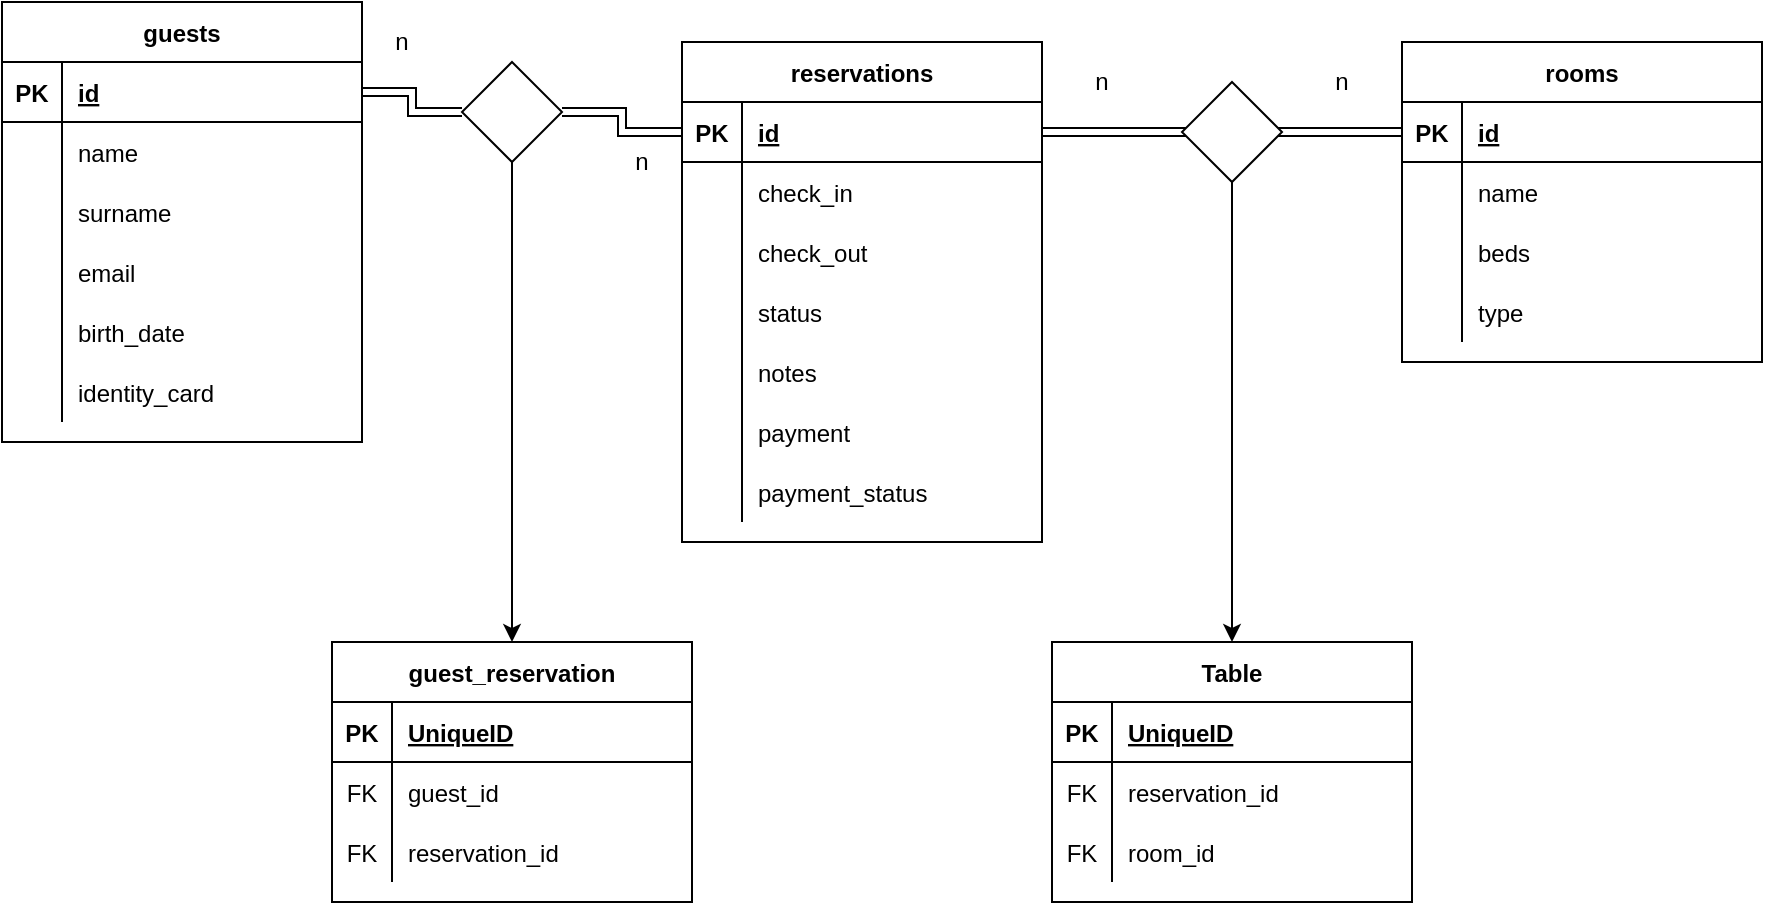 <mxfile version="14.6.9" type="device"><diagram id="K-wkFMfAbV6j3mYJU_pT" name="Page-1"><mxGraphModel dx="1038" dy="580" grid="1" gridSize="10" guides="1" tooltips="1" connect="1" arrows="1" fold="1" page="1" pageScale="1" pageWidth="827" pageHeight="1169" math="0" shadow="0"><root><mxCell id="0"/><mxCell id="1" parent="0"/><mxCell id="HV0Rt-9LddxeeAYcpC2v-1" value="rooms" style="shape=table;startSize=30;container=1;collapsible=1;childLayout=tableLayout;fixedRows=1;rowLines=0;fontStyle=1;align=center;resizeLast=1;" parent="1" vertex="1"><mxGeometry x="750" y="30" width="180" height="160" as="geometry"/></mxCell><mxCell id="HV0Rt-9LddxeeAYcpC2v-2" value="" style="shape=partialRectangle;collapsible=0;dropTarget=0;pointerEvents=0;fillColor=none;top=0;left=0;bottom=1;right=0;points=[[0,0.5],[1,0.5]];portConstraint=eastwest;" parent="HV0Rt-9LddxeeAYcpC2v-1" vertex="1"><mxGeometry y="30" width="180" height="30" as="geometry"/></mxCell><mxCell id="HV0Rt-9LddxeeAYcpC2v-3" value="PK" style="shape=partialRectangle;connectable=0;fillColor=none;top=0;left=0;bottom=0;right=0;fontStyle=1;overflow=hidden;" parent="HV0Rt-9LddxeeAYcpC2v-2" vertex="1"><mxGeometry width="30" height="30" as="geometry"/></mxCell><mxCell id="HV0Rt-9LddxeeAYcpC2v-4" value="id" style="shape=partialRectangle;connectable=0;fillColor=none;top=0;left=0;bottom=0;right=0;align=left;spacingLeft=6;fontStyle=5;overflow=hidden;" parent="HV0Rt-9LddxeeAYcpC2v-2" vertex="1"><mxGeometry x="30" width="150" height="30" as="geometry"/></mxCell><mxCell id="HV0Rt-9LddxeeAYcpC2v-5" value="" style="shape=partialRectangle;collapsible=0;dropTarget=0;pointerEvents=0;fillColor=none;top=0;left=0;bottom=0;right=0;points=[[0,0.5],[1,0.5]];portConstraint=eastwest;" parent="HV0Rt-9LddxeeAYcpC2v-1" vertex="1"><mxGeometry y="60" width="180" height="30" as="geometry"/></mxCell><mxCell id="HV0Rt-9LddxeeAYcpC2v-6" value="" style="shape=partialRectangle;connectable=0;fillColor=none;top=0;left=0;bottom=0;right=0;editable=1;overflow=hidden;" parent="HV0Rt-9LddxeeAYcpC2v-5" vertex="1"><mxGeometry width="30" height="30" as="geometry"/></mxCell><mxCell id="HV0Rt-9LddxeeAYcpC2v-7" value="name" style="shape=partialRectangle;connectable=0;fillColor=none;top=0;left=0;bottom=0;right=0;align=left;spacingLeft=6;overflow=hidden;" parent="HV0Rt-9LddxeeAYcpC2v-5" vertex="1"><mxGeometry x="30" width="150" height="30" as="geometry"/></mxCell><mxCell id="HV0Rt-9LddxeeAYcpC2v-8" value="" style="shape=partialRectangle;collapsible=0;dropTarget=0;pointerEvents=0;fillColor=none;top=0;left=0;bottom=0;right=0;points=[[0,0.5],[1,0.5]];portConstraint=eastwest;" parent="HV0Rt-9LddxeeAYcpC2v-1" vertex="1"><mxGeometry y="90" width="180" height="30" as="geometry"/></mxCell><mxCell id="HV0Rt-9LddxeeAYcpC2v-9" value="" style="shape=partialRectangle;connectable=0;fillColor=none;top=0;left=0;bottom=0;right=0;editable=1;overflow=hidden;" parent="HV0Rt-9LddxeeAYcpC2v-8" vertex="1"><mxGeometry width="30" height="30" as="geometry"/></mxCell><mxCell id="HV0Rt-9LddxeeAYcpC2v-10" value="beds" style="shape=partialRectangle;connectable=0;fillColor=none;top=0;left=0;bottom=0;right=0;align=left;spacingLeft=6;overflow=hidden;" parent="HV0Rt-9LddxeeAYcpC2v-8" vertex="1"><mxGeometry x="30" width="150" height="30" as="geometry"/></mxCell><mxCell id="HV0Rt-9LddxeeAYcpC2v-11" value="" style="shape=partialRectangle;collapsible=0;dropTarget=0;pointerEvents=0;fillColor=none;top=0;left=0;bottom=0;right=0;points=[[0,0.5],[1,0.5]];portConstraint=eastwest;" parent="HV0Rt-9LddxeeAYcpC2v-1" vertex="1"><mxGeometry y="120" width="180" height="30" as="geometry"/></mxCell><mxCell id="HV0Rt-9LddxeeAYcpC2v-12" value="" style="shape=partialRectangle;connectable=0;fillColor=none;top=0;left=0;bottom=0;right=0;editable=1;overflow=hidden;" parent="HV0Rt-9LddxeeAYcpC2v-11" vertex="1"><mxGeometry width="30" height="30" as="geometry"/></mxCell><mxCell id="HV0Rt-9LddxeeAYcpC2v-13" value="type" style="shape=partialRectangle;connectable=0;fillColor=none;top=0;left=0;bottom=0;right=0;align=left;spacingLeft=6;overflow=hidden;" parent="HV0Rt-9LddxeeAYcpC2v-11" vertex="1"><mxGeometry x="30" width="150" height="30" as="geometry"/></mxCell><mxCell id="HV0Rt-9LddxeeAYcpC2v-14" value="guests" style="shape=table;startSize=30;container=1;collapsible=1;childLayout=tableLayout;fixedRows=1;rowLines=0;fontStyle=1;align=center;resizeLast=1;" parent="1" vertex="1"><mxGeometry x="50" y="10" width="180" height="220" as="geometry"/></mxCell><mxCell id="HV0Rt-9LddxeeAYcpC2v-15" value="" style="shape=partialRectangle;collapsible=0;dropTarget=0;pointerEvents=0;fillColor=none;top=0;left=0;bottom=1;right=0;points=[[0,0.5],[1,0.5]];portConstraint=eastwest;" parent="HV0Rt-9LddxeeAYcpC2v-14" vertex="1"><mxGeometry y="30" width="180" height="30" as="geometry"/></mxCell><mxCell id="HV0Rt-9LddxeeAYcpC2v-16" value="PK" style="shape=partialRectangle;connectable=0;fillColor=none;top=0;left=0;bottom=0;right=0;fontStyle=1;overflow=hidden;" parent="HV0Rt-9LddxeeAYcpC2v-15" vertex="1"><mxGeometry width="30" height="30" as="geometry"/></mxCell><mxCell id="HV0Rt-9LddxeeAYcpC2v-17" value="id" style="shape=partialRectangle;connectable=0;fillColor=none;top=0;left=0;bottom=0;right=0;align=left;spacingLeft=6;fontStyle=5;overflow=hidden;" parent="HV0Rt-9LddxeeAYcpC2v-15" vertex="1"><mxGeometry x="30" width="150" height="30" as="geometry"/></mxCell><mxCell id="HV0Rt-9LddxeeAYcpC2v-18" value="" style="shape=partialRectangle;collapsible=0;dropTarget=0;pointerEvents=0;fillColor=none;top=0;left=0;bottom=0;right=0;points=[[0,0.5],[1,0.5]];portConstraint=eastwest;" parent="HV0Rt-9LddxeeAYcpC2v-14" vertex="1"><mxGeometry y="60" width="180" height="30" as="geometry"/></mxCell><mxCell id="HV0Rt-9LddxeeAYcpC2v-19" value="" style="shape=partialRectangle;connectable=0;fillColor=none;top=0;left=0;bottom=0;right=0;editable=1;overflow=hidden;" parent="HV0Rt-9LddxeeAYcpC2v-18" vertex="1"><mxGeometry width="30" height="30" as="geometry"/></mxCell><mxCell id="HV0Rt-9LddxeeAYcpC2v-20" value="name" style="shape=partialRectangle;connectable=0;fillColor=none;top=0;left=0;bottom=0;right=0;align=left;spacingLeft=6;overflow=hidden;" parent="HV0Rt-9LddxeeAYcpC2v-18" vertex="1"><mxGeometry x="30" width="150" height="30" as="geometry"/></mxCell><mxCell id="HV0Rt-9LddxeeAYcpC2v-21" value="" style="shape=partialRectangle;collapsible=0;dropTarget=0;pointerEvents=0;fillColor=none;top=0;left=0;bottom=0;right=0;points=[[0,0.5],[1,0.5]];portConstraint=eastwest;" parent="HV0Rt-9LddxeeAYcpC2v-14" vertex="1"><mxGeometry y="90" width="180" height="30" as="geometry"/></mxCell><mxCell id="HV0Rt-9LddxeeAYcpC2v-22" value="" style="shape=partialRectangle;connectable=0;fillColor=none;top=0;left=0;bottom=0;right=0;editable=1;overflow=hidden;" parent="HV0Rt-9LddxeeAYcpC2v-21" vertex="1"><mxGeometry width="30" height="30" as="geometry"/></mxCell><mxCell id="HV0Rt-9LddxeeAYcpC2v-23" value="surname" style="shape=partialRectangle;connectable=0;fillColor=none;top=0;left=0;bottom=0;right=0;align=left;spacingLeft=6;overflow=hidden;" parent="HV0Rt-9LddxeeAYcpC2v-21" vertex="1"><mxGeometry x="30" width="150" height="30" as="geometry"/></mxCell><mxCell id="HV0Rt-9LddxeeAYcpC2v-24" value="" style="shape=partialRectangle;collapsible=0;dropTarget=0;pointerEvents=0;fillColor=none;top=0;left=0;bottom=0;right=0;points=[[0,0.5],[1,0.5]];portConstraint=eastwest;" parent="HV0Rt-9LddxeeAYcpC2v-14" vertex="1"><mxGeometry y="120" width="180" height="30" as="geometry"/></mxCell><mxCell id="HV0Rt-9LddxeeAYcpC2v-25" value="" style="shape=partialRectangle;connectable=0;fillColor=none;top=0;left=0;bottom=0;right=0;editable=1;overflow=hidden;" parent="HV0Rt-9LddxeeAYcpC2v-24" vertex="1"><mxGeometry width="30" height="30" as="geometry"/></mxCell><mxCell id="HV0Rt-9LddxeeAYcpC2v-26" value="email" style="shape=partialRectangle;connectable=0;fillColor=none;top=0;left=0;bottom=0;right=0;align=left;spacingLeft=6;overflow=hidden;" parent="HV0Rt-9LddxeeAYcpC2v-24" vertex="1"><mxGeometry x="30" width="150" height="30" as="geometry"/></mxCell><mxCell id="HV0Rt-9LddxeeAYcpC2v-27" value="" style="shape=partialRectangle;collapsible=0;dropTarget=0;pointerEvents=0;fillColor=none;top=0;left=0;bottom=0;right=0;points=[[0,0.5],[1,0.5]];portConstraint=eastwest;" parent="HV0Rt-9LddxeeAYcpC2v-14" vertex="1"><mxGeometry y="150" width="180" height="30" as="geometry"/></mxCell><mxCell id="HV0Rt-9LddxeeAYcpC2v-28" value="" style="shape=partialRectangle;connectable=0;fillColor=none;top=0;left=0;bottom=0;right=0;editable=1;overflow=hidden;" parent="HV0Rt-9LddxeeAYcpC2v-27" vertex="1"><mxGeometry width="30" height="30" as="geometry"/></mxCell><mxCell id="HV0Rt-9LddxeeAYcpC2v-29" value="birth_date" style="shape=partialRectangle;connectable=0;fillColor=none;top=0;left=0;bottom=0;right=0;align=left;spacingLeft=6;overflow=hidden;" parent="HV0Rt-9LddxeeAYcpC2v-27" vertex="1"><mxGeometry x="30" width="150" height="30" as="geometry"/></mxCell><mxCell id="HV0Rt-9LddxeeAYcpC2v-66" value="" style="shape=partialRectangle;collapsible=0;dropTarget=0;pointerEvents=0;fillColor=none;top=0;left=0;bottom=0;right=0;points=[[0,0.5],[1,0.5]];portConstraint=eastwest;" parent="HV0Rt-9LddxeeAYcpC2v-14" vertex="1"><mxGeometry y="180" width="180" height="30" as="geometry"/></mxCell><mxCell id="HV0Rt-9LddxeeAYcpC2v-67" value="" style="shape=partialRectangle;connectable=0;fillColor=none;top=0;left=0;bottom=0;right=0;editable=1;overflow=hidden;" parent="HV0Rt-9LddxeeAYcpC2v-66" vertex="1"><mxGeometry width="30" height="30" as="geometry"/></mxCell><mxCell id="HV0Rt-9LddxeeAYcpC2v-68" value="identity_card" style="shape=partialRectangle;connectable=0;fillColor=none;top=0;left=0;bottom=0;right=0;align=left;spacingLeft=6;overflow=hidden;" parent="HV0Rt-9LddxeeAYcpC2v-66" vertex="1"><mxGeometry x="30" width="150" height="30" as="geometry"/></mxCell><mxCell id="HV0Rt-9LddxeeAYcpC2v-36" value="reservations" style="shape=table;startSize=30;container=1;collapsible=1;childLayout=tableLayout;fixedRows=1;rowLines=0;fontStyle=1;align=center;resizeLast=1;" parent="1" vertex="1"><mxGeometry x="390" y="30" width="180" height="250" as="geometry"/></mxCell><mxCell id="HV0Rt-9LddxeeAYcpC2v-37" value="" style="shape=partialRectangle;collapsible=0;dropTarget=0;pointerEvents=0;fillColor=none;top=0;left=0;bottom=1;right=0;points=[[0,0.5],[1,0.5]];portConstraint=eastwest;" parent="HV0Rt-9LddxeeAYcpC2v-36" vertex="1"><mxGeometry y="30" width="180" height="30" as="geometry"/></mxCell><mxCell id="HV0Rt-9LddxeeAYcpC2v-38" value="PK" style="shape=partialRectangle;connectable=0;fillColor=none;top=0;left=0;bottom=0;right=0;fontStyle=1;overflow=hidden;" parent="HV0Rt-9LddxeeAYcpC2v-37" vertex="1"><mxGeometry width="30" height="30" as="geometry"/></mxCell><mxCell id="HV0Rt-9LddxeeAYcpC2v-39" value="id" style="shape=partialRectangle;connectable=0;fillColor=none;top=0;left=0;bottom=0;right=0;align=left;spacingLeft=6;fontStyle=5;overflow=hidden;" parent="HV0Rt-9LddxeeAYcpC2v-37" vertex="1"><mxGeometry x="30" width="150" height="30" as="geometry"/></mxCell><mxCell id="HV0Rt-9LddxeeAYcpC2v-40" value="" style="shape=partialRectangle;collapsible=0;dropTarget=0;pointerEvents=0;fillColor=none;top=0;left=0;bottom=0;right=0;points=[[0,0.5],[1,0.5]];portConstraint=eastwest;" parent="HV0Rt-9LddxeeAYcpC2v-36" vertex="1"><mxGeometry y="60" width="180" height="30" as="geometry"/></mxCell><mxCell id="HV0Rt-9LddxeeAYcpC2v-41" value="" style="shape=partialRectangle;connectable=0;fillColor=none;top=0;left=0;bottom=0;right=0;editable=1;overflow=hidden;" parent="HV0Rt-9LddxeeAYcpC2v-40" vertex="1"><mxGeometry width="30" height="30" as="geometry"/></mxCell><mxCell id="HV0Rt-9LddxeeAYcpC2v-42" value="check_in" style="shape=partialRectangle;connectable=0;fillColor=none;top=0;left=0;bottom=0;right=0;align=left;spacingLeft=6;overflow=hidden;" parent="HV0Rt-9LddxeeAYcpC2v-40" vertex="1"><mxGeometry x="30" width="150" height="30" as="geometry"/></mxCell><mxCell id="HV0Rt-9LddxeeAYcpC2v-43" value="" style="shape=partialRectangle;collapsible=0;dropTarget=0;pointerEvents=0;fillColor=none;top=0;left=0;bottom=0;right=0;points=[[0,0.5],[1,0.5]];portConstraint=eastwest;" parent="HV0Rt-9LddxeeAYcpC2v-36" vertex="1"><mxGeometry y="90" width="180" height="30" as="geometry"/></mxCell><mxCell id="HV0Rt-9LddxeeAYcpC2v-44" value="" style="shape=partialRectangle;connectable=0;fillColor=none;top=0;left=0;bottom=0;right=0;editable=1;overflow=hidden;" parent="HV0Rt-9LddxeeAYcpC2v-43" vertex="1"><mxGeometry width="30" height="30" as="geometry"/></mxCell><mxCell id="HV0Rt-9LddxeeAYcpC2v-45" value="check_out" style="shape=partialRectangle;connectable=0;fillColor=none;top=0;left=0;bottom=0;right=0;align=left;spacingLeft=6;overflow=hidden;" parent="HV0Rt-9LddxeeAYcpC2v-43" vertex="1"><mxGeometry x="30" width="150" height="30" as="geometry"/></mxCell><mxCell id="HV0Rt-9LddxeeAYcpC2v-46" value="" style="shape=partialRectangle;collapsible=0;dropTarget=0;pointerEvents=0;fillColor=none;top=0;left=0;bottom=0;right=0;points=[[0,0.5],[1,0.5]];portConstraint=eastwest;" parent="HV0Rt-9LddxeeAYcpC2v-36" vertex="1"><mxGeometry y="120" width="180" height="30" as="geometry"/></mxCell><mxCell id="HV0Rt-9LddxeeAYcpC2v-47" value="" style="shape=partialRectangle;connectable=0;fillColor=none;top=0;left=0;bottom=0;right=0;editable=1;overflow=hidden;" parent="HV0Rt-9LddxeeAYcpC2v-46" vertex="1"><mxGeometry width="30" height="30" as="geometry"/></mxCell><mxCell id="HV0Rt-9LddxeeAYcpC2v-48" value="status" style="shape=partialRectangle;connectable=0;fillColor=none;top=0;left=0;bottom=0;right=0;align=left;spacingLeft=6;overflow=hidden;" parent="HV0Rt-9LddxeeAYcpC2v-46" vertex="1"><mxGeometry x="30" width="150" height="30" as="geometry"/></mxCell><mxCell id="HV0Rt-9LddxeeAYcpC2v-60" value="" style="shape=partialRectangle;collapsible=0;dropTarget=0;pointerEvents=0;fillColor=none;top=0;left=0;bottom=0;right=0;points=[[0,0.5],[1,0.5]];portConstraint=eastwest;" parent="HV0Rt-9LddxeeAYcpC2v-36" vertex="1"><mxGeometry y="150" width="180" height="30" as="geometry"/></mxCell><mxCell id="HV0Rt-9LddxeeAYcpC2v-61" value="" style="shape=partialRectangle;connectable=0;fillColor=none;top=0;left=0;bottom=0;right=0;editable=1;overflow=hidden;" parent="HV0Rt-9LddxeeAYcpC2v-60" vertex="1"><mxGeometry width="30" height="30" as="geometry"/></mxCell><mxCell id="HV0Rt-9LddxeeAYcpC2v-62" value="notes" style="shape=partialRectangle;connectable=0;fillColor=none;top=0;left=0;bottom=0;right=0;align=left;spacingLeft=6;overflow=hidden;" parent="HV0Rt-9LddxeeAYcpC2v-60" vertex="1"><mxGeometry x="30" width="150" height="30" as="geometry"/></mxCell><mxCell id="HV0Rt-9LddxeeAYcpC2v-63" value="" style="shape=partialRectangle;collapsible=0;dropTarget=0;pointerEvents=0;fillColor=none;top=0;left=0;bottom=0;right=0;points=[[0,0.5],[1,0.5]];portConstraint=eastwest;" parent="HV0Rt-9LddxeeAYcpC2v-36" vertex="1"><mxGeometry y="180" width="180" height="30" as="geometry"/></mxCell><mxCell id="HV0Rt-9LddxeeAYcpC2v-64" value="" style="shape=partialRectangle;connectable=0;fillColor=none;top=0;left=0;bottom=0;right=0;editable=1;overflow=hidden;" parent="HV0Rt-9LddxeeAYcpC2v-63" vertex="1"><mxGeometry width="30" height="30" as="geometry"/></mxCell><mxCell id="HV0Rt-9LddxeeAYcpC2v-65" value="payment" style="shape=partialRectangle;connectable=0;fillColor=none;top=0;left=0;bottom=0;right=0;align=left;spacingLeft=6;overflow=hidden;" parent="HV0Rt-9LddxeeAYcpC2v-63" vertex="1"><mxGeometry x="30" width="150" height="30" as="geometry"/></mxCell><mxCell id="HV0Rt-9LddxeeAYcpC2v-73" value="" style="shape=partialRectangle;collapsible=0;dropTarget=0;pointerEvents=0;fillColor=none;top=0;left=0;bottom=0;right=0;points=[[0,0.5],[1,0.5]];portConstraint=eastwest;" parent="HV0Rt-9LddxeeAYcpC2v-36" vertex="1"><mxGeometry y="210" width="180" height="30" as="geometry"/></mxCell><mxCell id="HV0Rt-9LddxeeAYcpC2v-74" value="" style="shape=partialRectangle;connectable=0;fillColor=none;top=0;left=0;bottom=0;right=0;editable=1;overflow=hidden;" parent="HV0Rt-9LddxeeAYcpC2v-73" vertex="1"><mxGeometry width="30" height="30" as="geometry"/></mxCell><mxCell id="HV0Rt-9LddxeeAYcpC2v-75" value="payment_status" style="shape=partialRectangle;connectable=0;fillColor=none;top=0;left=0;bottom=0;right=0;align=left;spacingLeft=6;overflow=hidden;" parent="HV0Rt-9LddxeeAYcpC2v-73" vertex="1"><mxGeometry x="30" width="150" height="30" as="geometry"/></mxCell><mxCell id="HV0Rt-9LddxeeAYcpC2v-52" value="n" style="text;html=1;strokeColor=none;fillColor=none;align=center;verticalAlign=middle;whiteSpace=wrap;rounded=0;" parent="1" vertex="1"><mxGeometry x="350" y="80" width="40" height="20" as="geometry"/></mxCell><mxCell id="HV0Rt-9LddxeeAYcpC2v-53" value="n" style="text;html=1;strokeColor=none;fillColor=none;align=center;verticalAlign=middle;whiteSpace=wrap;rounded=0;" parent="1" vertex="1"><mxGeometry x="230" y="20" width="40" height="20" as="geometry"/></mxCell><mxCell id="HV0Rt-9LddxeeAYcpC2v-72" style="edgeStyle=orthogonalEdgeStyle;rounded=0;orthogonalLoop=1;jettySize=auto;html=1;exitX=1;exitY=0.5;exitDx=0;exitDy=0;shape=link;" parent="1" source="HV0Rt-9LddxeeAYcpC2v-54" target="HV0Rt-9LddxeeAYcpC2v-37" edge="1"><mxGeometry relative="1" as="geometry"/></mxCell><mxCell id="Xub3fpXeFoGAAx9BGyPY-14" style="edgeStyle=orthogonalEdgeStyle;rounded=0;orthogonalLoop=1;jettySize=auto;html=1;exitX=0.5;exitY=1;exitDx=0;exitDy=0;entryX=0.5;entryY=0;entryDx=0;entryDy=0;" edge="1" parent="1" source="HV0Rt-9LddxeeAYcpC2v-54" target="Xub3fpXeFoGAAx9BGyPY-1"><mxGeometry relative="1" as="geometry"/></mxCell><mxCell id="HV0Rt-9LddxeeAYcpC2v-54" value="" style="rhombus;whiteSpace=wrap;html=1;" parent="1" vertex="1"><mxGeometry x="280" y="40" width="50" height="50" as="geometry"/></mxCell><mxCell id="HV0Rt-9LddxeeAYcpC2v-55" value="" style="edgeStyle=orthogonalEdgeStyle;rounded=0;orthogonalLoop=1;jettySize=auto;html=1;exitX=1;exitY=0.5;exitDx=0;exitDy=0;endArrow=none;shape=link;" parent="1" source="HV0Rt-9LddxeeAYcpC2v-15" target="HV0Rt-9LddxeeAYcpC2v-54" edge="1"><mxGeometry relative="1" as="geometry"><mxPoint x="230" y="55" as="sourcePoint"/><mxPoint x="390" y="105" as="targetPoint"/></mxGeometry></mxCell><mxCell id="HV0Rt-9LddxeeAYcpC2v-56" style="edgeStyle=orthogonalEdgeStyle;rounded=0;orthogonalLoop=1;jettySize=auto;html=1;exitX=1;exitY=0.5;exitDx=0;exitDy=0;entryX=0;entryY=0.5;entryDx=0;entryDy=0;shape=link;" parent="1" source="HV0Rt-9LddxeeAYcpC2v-37" target="HV0Rt-9LddxeeAYcpC2v-2" edge="1"><mxGeometry relative="1" as="geometry"/></mxCell><mxCell id="Xub3fpXeFoGAAx9BGyPY-28" style="edgeStyle=orthogonalEdgeStyle;rounded=0;orthogonalLoop=1;jettySize=auto;html=1;exitX=0.5;exitY=1;exitDx=0;exitDy=0;entryX=0.5;entryY=0;entryDx=0;entryDy=0;" edge="1" parent="1" source="HV0Rt-9LddxeeAYcpC2v-57" target="Xub3fpXeFoGAAx9BGyPY-15"><mxGeometry relative="1" as="geometry"/></mxCell><mxCell id="HV0Rt-9LddxeeAYcpC2v-57" value="" style="rhombus;whiteSpace=wrap;html=1;" parent="1" vertex="1"><mxGeometry x="640" y="50" width="50" height="50" as="geometry"/></mxCell><mxCell id="HV0Rt-9LddxeeAYcpC2v-58" value="n" style="text;html=1;strokeColor=none;fillColor=none;align=center;verticalAlign=middle;whiteSpace=wrap;rounded=0;" parent="1" vertex="1"><mxGeometry x="580" y="40" width="40" height="20" as="geometry"/></mxCell><mxCell id="HV0Rt-9LddxeeAYcpC2v-59" value="n" style="text;html=1;strokeColor=none;fillColor=none;align=center;verticalAlign=middle;whiteSpace=wrap;rounded=0;" parent="1" vertex="1"><mxGeometry x="700" y="40" width="40" height="20" as="geometry"/></mxCell><mxCell id="Xub3fpXeFoGAAx9BGyPY-1" value="guest_reservation" style="shape=table;startSize=30;container=1;collapsible=1;childLayout=tableLayout;fixedRows=1;rowLines=0;fontStyle=1;align=center;resizeLast=1;" vertex="1" parent="1"><mxGeometry x="215" y="330" width="180" height="130" as="geometry"/></mxCell><mxCell id="Xub3fpXeFoGAAx9BGyPY-2" value="" style="shape=partialRectangle;collapsible=0;dropTarget=0;pointerEvents=0;fillColor=none;top=0;left=0;bottom=1;right=0;points=[[0,0.5],[1,0.5]];portConstraint=eastwest;" vertex="1" parent="Xub3fpXeFoGAAx9BGyPY-1"><mxGeometry y="30" width="180" height="30" as="geometry"/></mxCell><mxCell id="Xub3fpXeFoGAAx9BGyPY-3" value="PK" style="shape=partialRectangle;connectable=0;fillColor=none;top=0;left=0;bottom=0;right=0;fontStyle=1;overflow=hidden;" vertex="1" parent="Xub3fpXeFoGAAx9BGyPY-2"><mxGeometry width="30" height="30" as="geometry"/></mxCell><mxCell id="Xub3fpXeFoGAAx9BGyPY-4" value="UniqueID" style="shape=partialRectangle;connectable=0;fillColor=none;top=0;left=0;bottom=0;right=0;align=left;spacingLeft=6;fontStyle=5;overflow=hidden;" vertex="1" parent="Xub3fpXeFoGAAx9BGyPY-2"><mxGeometry x="30" width="150" height="30" as="geometry"/></mxCell><mxCell id="Xub3fpXeFoGAAx9BGyPY-5" value="" style="shape=partialRectangle;collapsible=0;dropTarget=0;pointerEvents=0;fillColor=none;top=0;left=0;bottom=0;right=0;points=[[0,0.5],[1,0.5]];portConstraint=eastwest;" vertex="1" parent="Xub3fpXeFoGAAx9BGyPY-1"><mxGeometry y="60" width="180" height="30" as="geometry"/></mxCell><mxCell id="Xub3fpXeFoGAAx9BGyPY-6" value="FK" style="shape=partialRectangle;connectable=0;fillColor=none;top=0;left=0;bottom=0;right=0;editable=1;overflow=hidden;" vertex="1" parent="Xub3fpXeFoGAAx9BGyPY-5"><mxGeometry width="30" height="30" as="geometry"/></mxCell><mxCell id="Xub3fpXeFoGAAx9BGyPY-7" value="guest_id" style="shape=partialRectangle;connectable=0;fillColor=none;top=0;left=0;bottom=0;right=0;align=left;spacingLeft=6;overflow=hidden;" vertex="1" parent="Xub3fpXeFoGAAx9BGyPY-5"><mxGeometry x="30" width="150" height="30" as="geometry"/></mxCell><mxCell id="Xub3fpXeFoGAAx9BGyPY-8" value="" style="shape=partialRectangle;collapsible=0;dropTarget=0;pointerEvents=0;fillColor=none;top=0;left=0;bottom=0;right=0;points=[[0,0.5],[1,0.5]];portConstraint=eastwest;" vertex="1" parent="Xub3fpXeFoGAAx9BGyPY-1"><mxGeometry y="90" width="180" height="30" as="geometry"/></mxCell><mxCell id="Xub3fpXeFoGAAx9BGyPY-9" value="FK" style="shape=partialRectangle;connectable=0;fillColor=none;top=0;left=0;bottom=0;right=0;editable=1;overflow=hidden;" vertex="1" parent="Xub3fpXeFoGAAx9BGyPY-8"><mxGeometry width="30" height="30" as="geometry"/></mxCell><mxCell id="Xub3fpXeFoGAAx9BGyPY-10" value="reservation_id" style="shape=partialRectangle;connectable=0;fillColor=none;top=0;left=0;bottom=0;right=0;align=left;spacingLeft=6;overflow=hidden;" vertex="1" parent="Xub3fpXeFoGAAx9BGyPY-8"><mxGeometry x="30" width="150" height="30" as="geometry"/></mxCell><mxCell id="Xub3fpXeFoGAAx9BGyPY-15" value="Table" style="shape=table;startSize=30;container=1;collapsible=1;childLayout=tableLayout;fixedRows=1;rowLines=0;fontStyle=1;align=center;resizeLast=1;" vertex="1" parent="1"><mxGeometry x="575" y="330" width="180" height="130" as="geometry"/></mxCell><mxCell id="Xub3fpXeFoGAAx9BGyPY-16" value="" style="shape=partialRectangle;collapsible=0;dropTarget=0;pointerEvents=0;fillColor=none;top=0;left=0;bottom=1;right=0;points=[[0,0.5],[1,0.5]];portConstraint=eastwest;" vertex="1" parent="Xub3fpXeFoGAAx9BGyPY-15"><mxGeometry y="30" width="180" height="30" as="geometry"/></mxCell><mxCell id="Xub3fpXeFoGAAx9BGyPY-17" value="PK" style="shape=partialRectangle;connectable=0;fillColor=none;top=0;left=0;bottom=0;right=0;fontStyle=1;overflow=hidden;" vertex="1" parent="Xub3fpXeFoGAAx9BGyPY-16"><mxGeometry width="30" height="30" as="geometry"/></mxCell><mxCell id="Xub3fpXeFoGAAx9BGyPY-18" value="UniqueID" style="shape=partialRectangle;connectable=0;fillColor=none;top=0;left=0;bottom=0;right=0;align=left;spacingLeft=6;fontStyle=5;overflow=hidden;" vertex="1" parent="Xub3fpXeFoGAAx9BGyPY-16"><mxGeometry x="30" width="150" height="30" as="geometry"/></mxCell><mxCell id="Xub3fpXeFoGAAx9BGyPY-19" value="" style="shape=partialRectangle;collapsible=0;dropTarget=0;pointerEvents=0;fillColor=none;top=0;left=0;bottom=0;right=0;points=[[0,0.5],[1,0.5]];portConstraint=eastwest;" vertex="1" parent="Xub3fpXeFoGAAx9BGyPY-15"><mxGeometry y="60" width="180" height="30" as="geometry"/></mxCell><mxCell id="Xub3fpXeFoGAAx9BGyPY-20" value="FK" style="shape=partialRectangle;connectable=0;fillColor=none;top=0;left=0;bottom=0;right=0;editable=1;overflow=hidden;" vertex="1" parent="Xub3fpXeFoGAAx9BGyPY-19"><mxGeometry width="30" height="30" as="geometry"/></mxCell><mxCell id="Xub3fpXeFoGAAx9BGyPY-21" value="reservation_id" style="shape=partialRectangle;connectable=0;fillColor=none;top=0;left=0;bottom=0;right=0;align=left;spacingLeft=6;overflow=hidden;" vertex="1" parent="Xub3fpXeFoGAAx9BGyPY-19"><mxGeometry x="30" width="150" height="30" as="geometry"/></mxCell><mxCell id="Xub3fpXeFoGAAx9BGyPY-22" value="" style="shape=partialRectangle;collapsible=0;dropTarget=0;pointerEvents=0;fillColor=none;top=0;left=0;bottom=0;right=0;points=[[0,0.5],[1,0.5]];portConstraint=eastwest;" vertex="1" parent="Xub3fpXeFoGAAx9BGyPY-15"><mxGeometry y="90" width="180" height="30" as="geometry"/></mxCell><mxCell id="Xub3fpXeFoGAAx9BGyPY-23" value="FK" style="shape=partialRectangle;connectable=0;fillColor=none;top=0;left=0;bottom=0;right=0;editable=1;overflow=hidden;" vertex="1" parent="Xub3fpXeFoGAAx9BGyPY-22"><mxGeometry width="30" height="30" as="geometry"/></mxCell><mxCell id="Xub3fpXeFoGAAx9BGyPY-24" value="room_id" style="shape=partialRectangle;connectable=0;fillColor=none;top=0;left=0;bottom=0;right=0;align=left;spacingLeft=6;overflow=hidden;" vertex="1" parent="Xub3fpXeFoGAAx9BGyPY-22"><mxGeometry x="30" width="150" height="30" as="geometry"/></mxCell></root></mxGraphModel></diagram></mxfile>